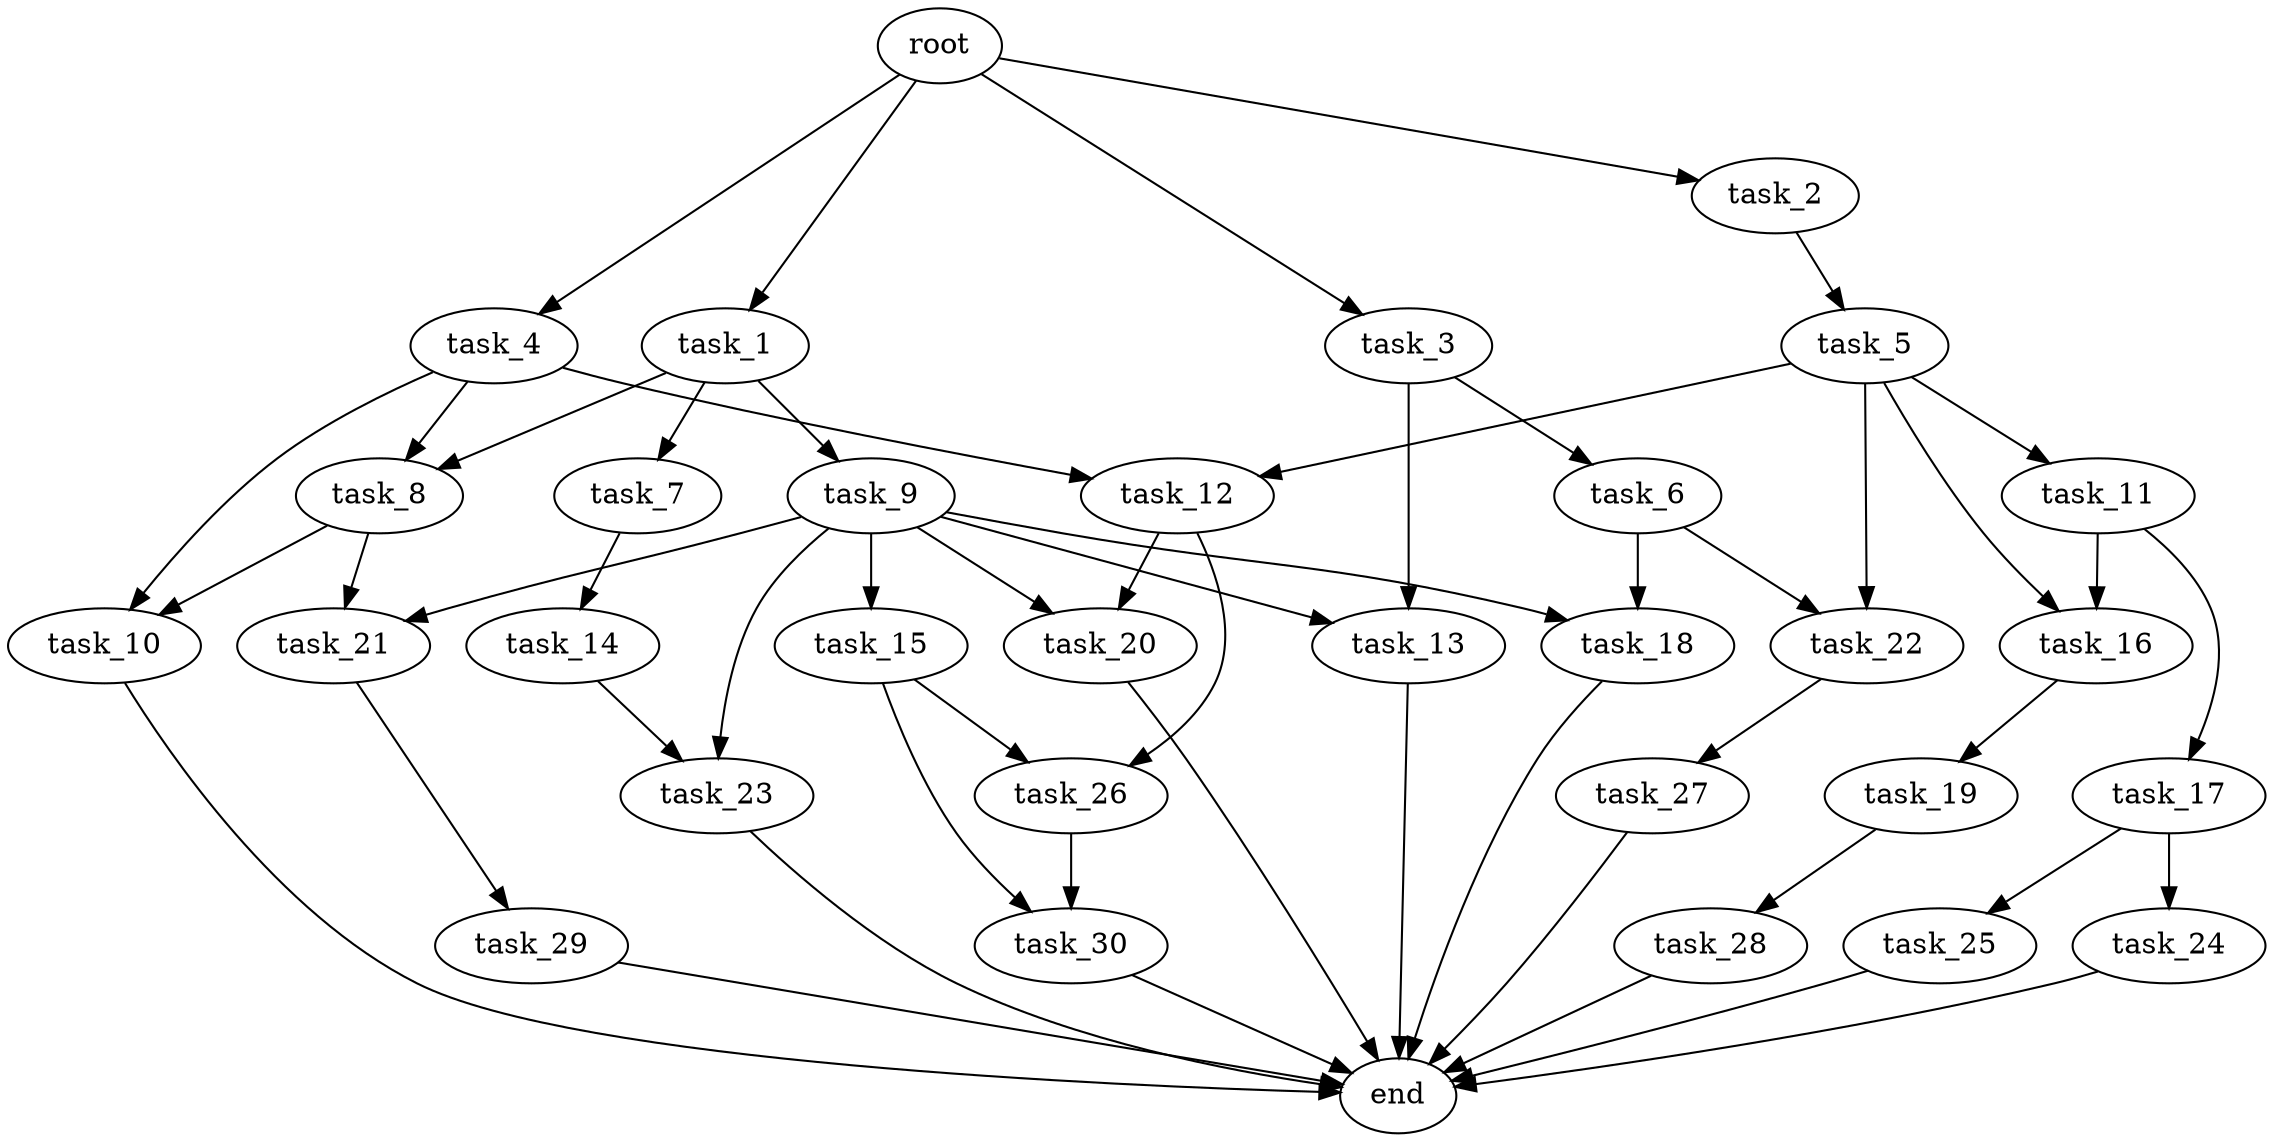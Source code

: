 digraph G {
  root [size="0.000000e+00"];
  task_1 [size="4.906019e+10"];
  task_2 [size="5.727197e+10"];
  task_3 [size="3.581498e+10"];
  task_4 [size="7.840530e+10"];
  task_5 [size="3.179272e+10"];
  task_6 [size="2.200400e+10"];
  task_7 [size="1.839507e+10"];
  task_8 [size="6.826965e+09"];
  task_9 [size="5.051898e+10"];
  task_10 [size="4.159897e+10"];
  task_11 [size="5.370822e+10"];
  task_12 [size="9.203636e+09"];
  task_13 [size="2.212760e+10"];
  task_14 [size="2.134325e+10"];
  task_15 [size="3.319503e+10"];
  task_16 [size="3.608617e+10"];
  task_17 [size="2.185234e+10"];
  task_18 [size="7.526804e+10"];
  task_19 [size="5.305458e+10"];
  task_20 [size="9.966314e+10"];
  task_21 [size="8.237060e+10"];
  task_22 [size="9.811351e+10"];
  task_23 [size="8.902816e+08"];
  task_24 [size="6.689716e+10"];
  task_25 [size="4.457227e+10"];
  task_26 [size="9.045060e+10"];
  task_27 [size="6.137397e+10"];
  task_28 [size="6.211696e+10"];
  task_29 [size="9.589009e+10"];
  task_30 [size="6.825831e+10"];
  end [size="0.000000e+00"];

  root -> task_1 [size="1.000000e-12"];
  root -> task_2 [size="1.000000e-12"];
  root -> task_3 [size="1.000000e-12"];
  root -> task_4 [size="1.000000e-12"];
  task_1 -> task_7 [size="1.839507e+08"];
  task_1 -> task_8 [size="3.413483e+07"];
  task_1 -> task_9 [size="5.051898e+08"];
  task_2 -> task_5 [size="3.179272e+08"];
  task_3 -> task_6 [size="2.200400e+08"];
  task_3 -> task_13 [size="1.106380e+08"];
  task_4 -> task_8 [size="3.413483e+07"];
  task_4 -> task_10 [size="2.079948e+08"];
  task_4 -> task_12 [size="4.601818e+07"];
  task_5 -> task_11 [size="5.370822e+08"];
  task_5 -> task_12 [size="4.601818e+07"];
  task_5 -> task_16 [size="1.804309e+08"];
  task_5 -> task_22 [size="4.905675e+08"];
  task_6 -> task_18 [size="3.763402e+08"];
  task_6 -> task_22 [size="4.905675e+08"];
  task_7 -> task_14 [size="2.134325e+08"];
  task_8 -> task_10 [size="2.079948e+08"];
  task_8 -> task_21 [size="4.118530e+08"];
  task_9 -> task_13 [size="1.106380e+08"];
  task_9 -> task_15 [size="3.319503e+08"];
  task_9 -> task_18 [size="3.763402e+08"];
  task_9 -> task_20 [size="4.983157e+08"];
  task_9 -> task_21 [size="4.118530e+08"];
  task_9 -> task_23 [size="4.451408e+06"];
  task_10 -> end [size="1.000000e-12"];
  task_11 -> task_16 [size="1.804309e+08"];
  task_11 -> task_17 [size="2.185234e+08"];
  task_12 -> task_20 [size="4.983157e+08"];
  task_12 -> task_26 [size="4.522530e+08"];
  task_13 -> end [size="1.000000e-12"];
  task_14 -> task_23 [size="4.451408e+06"];
  task_15 -> task_26 [size="4.522530e+08"];
  task_15 -> task_30 [size="3.412916e+08"];
  task_16 -> task_19 [size="5.305458e+08"];
  task_17 -> task_24 [size="6.689716e+08"];
  task_17 -> task_25 [size="4.457227e+08"];
  task_18 -> end [size="1.000000e-12"];
  task_19 -> task_28 [size="6.211696e+08"];
  task_20 -> end [size="1.000000e-12"];
  task_21 -> task_29 [size="9.589009e+08"];
  task_22 -> task_27 [size="6.137397e+08"];
  task_23 -> end [size="1.000000e-12"];
  task_24 -> end [size="1.000000e-12"];
  task_25 -> end [size="1.000000e-12"];
  task_26 -> task_30 [size="3.412916e+08"];
  task_27 -> end [size="1.000000e-12"];
  task_28 -> end [size="1.000000e-12"];
  task_29 -> end [size="1.000000e-12"];
  task_30 -> end [size="1.000000e-12"];
}
